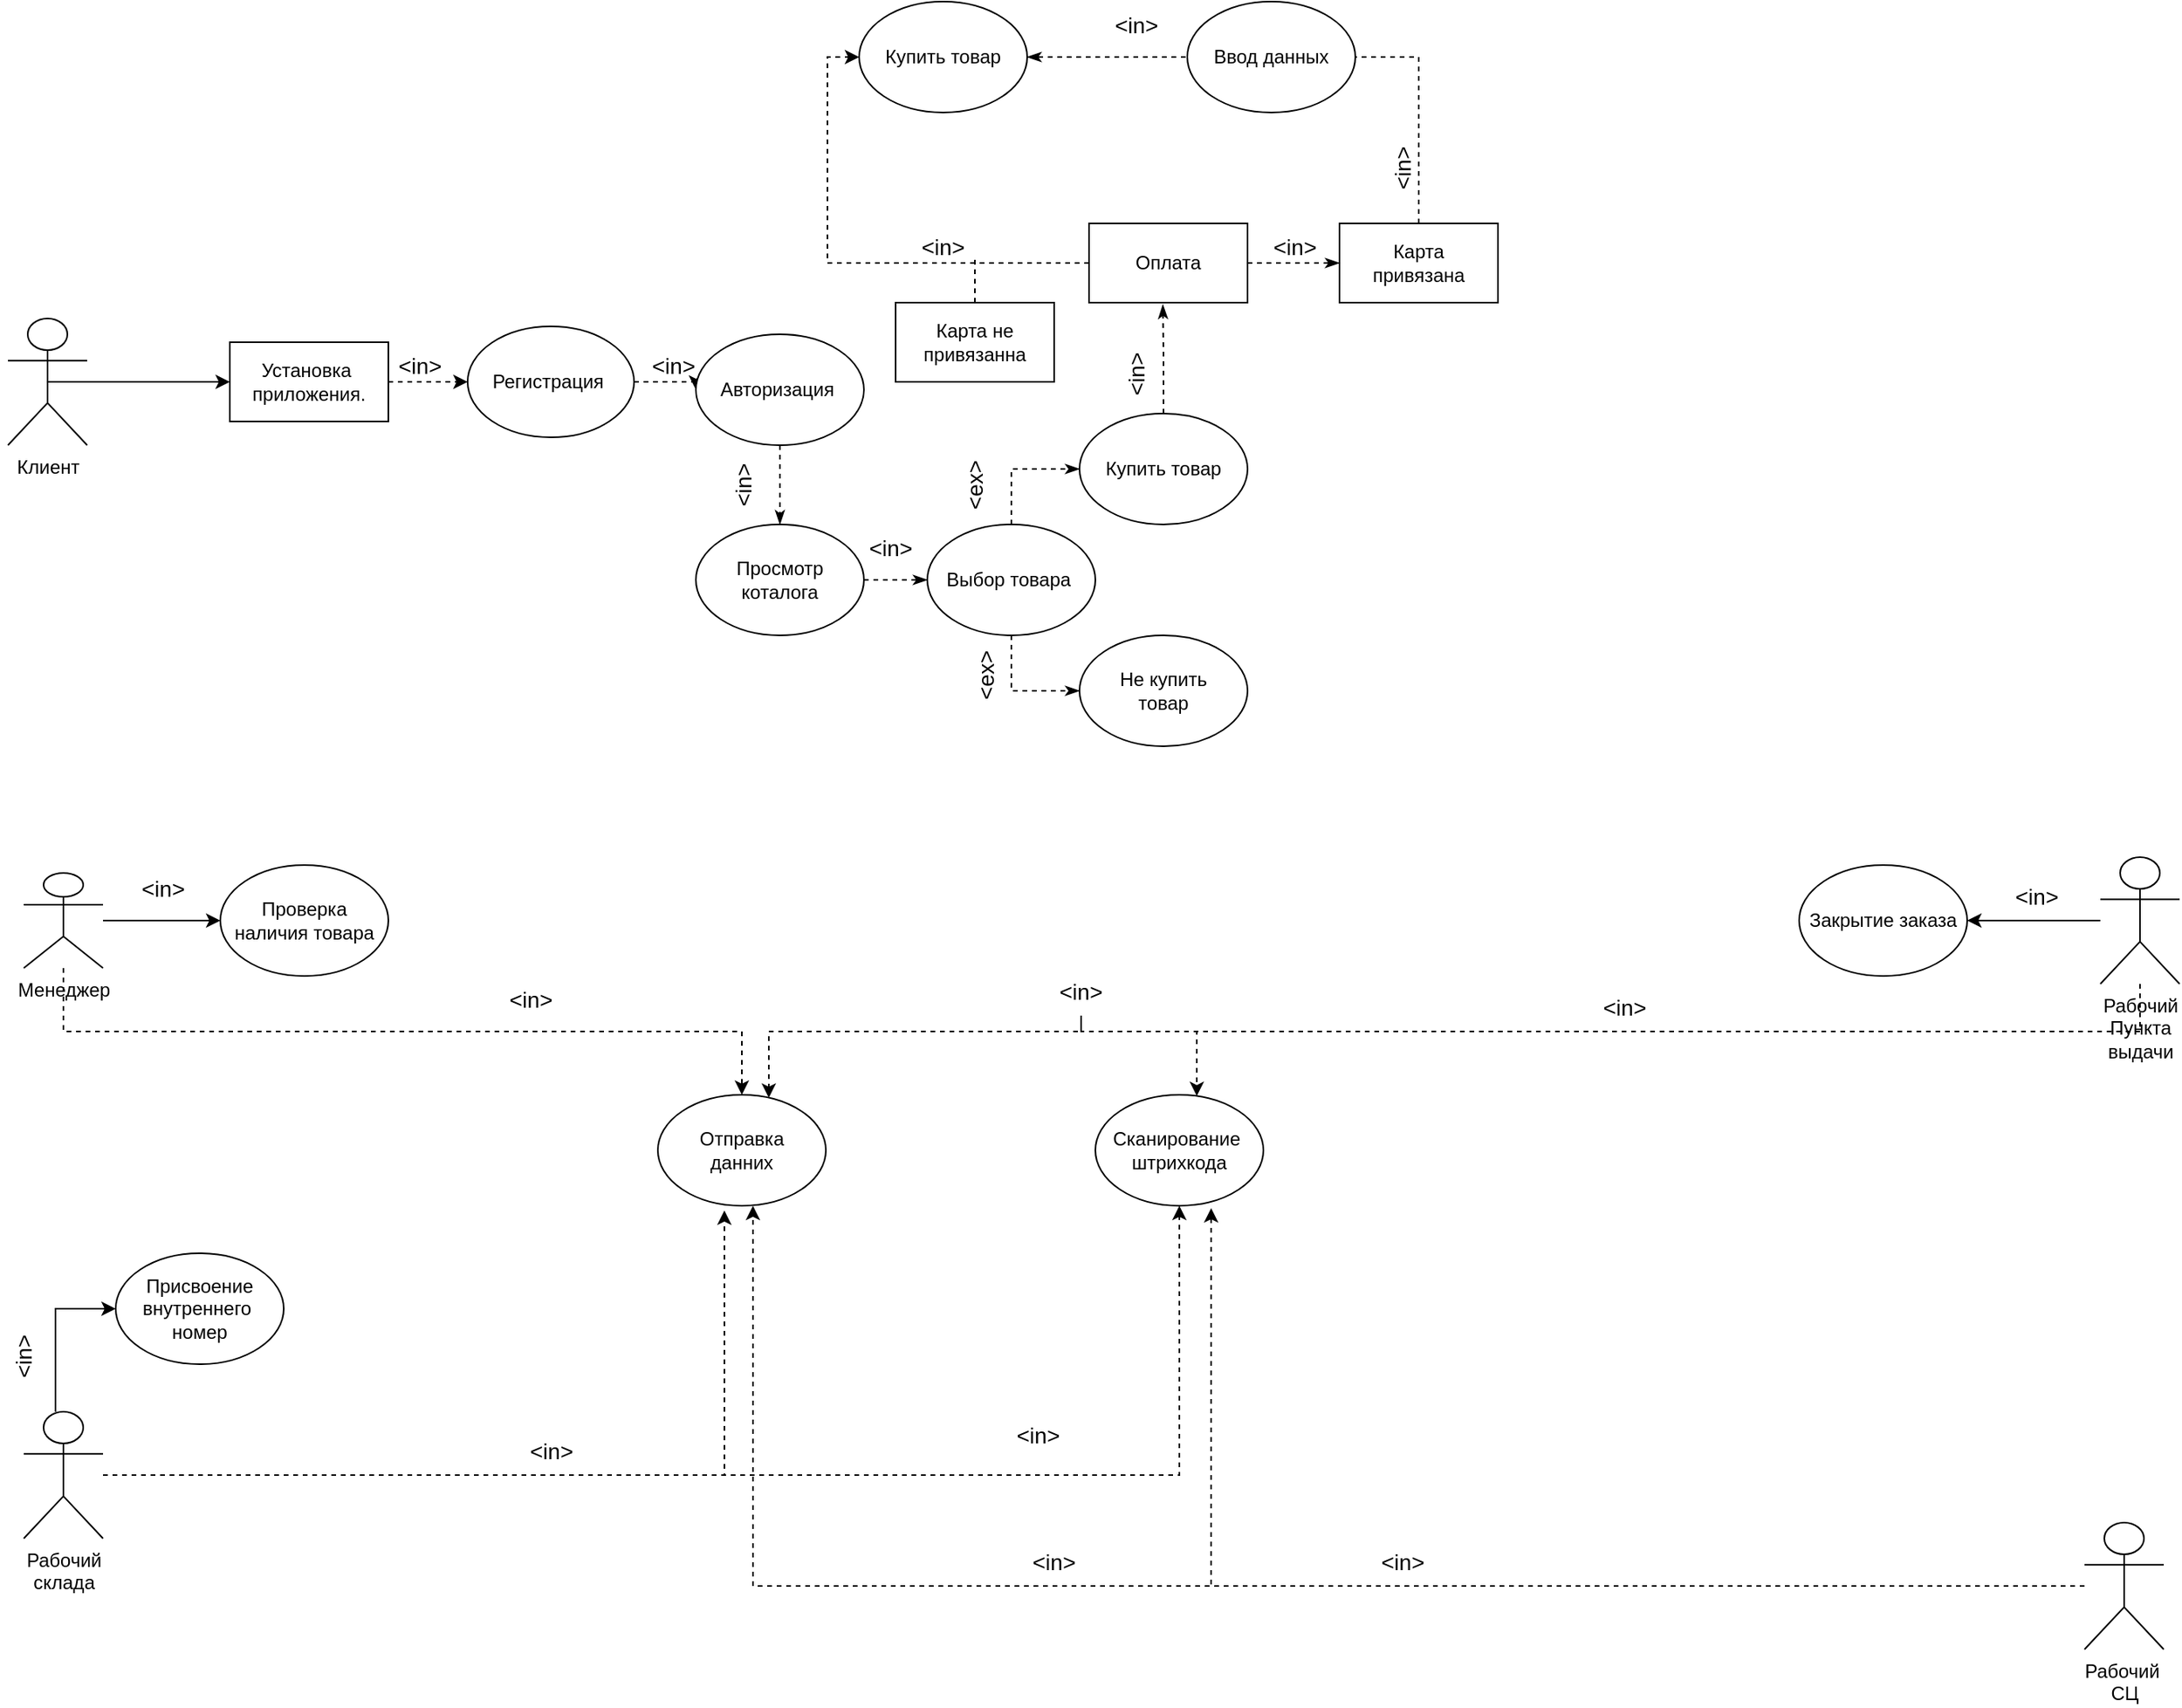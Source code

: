 <mxfile version="20.5.1" type="device"><diagram id="Vcgb1b0wzYb2IgKRUXfo" name="Страница 1"><mxGraphModel dx="1354" dy="778" grid="1" gridSize="10" guides="1" tooltips="1" connect="1" arrows="1" fold="1" page="1" pageScale="1" pageWidth="827" pageHeight="1169" math="0" shadow="0"><root><mxCell id="0"/><mxCell id="1" parent="0"/><mxCell id="lPIwgzD2hlyKlDtllV1P-38" style="edgeStyle=orthogonalEdgeStyle;rounded=0;orthogonalLoop=1;jettySize=auto;html=1;exitX=0.5;exitY=0.5;exitDx=0;exitDy=0;exitPerimeter=0;entryX=0;entryY=0.5;entryDx=0;entryDy=0;endArrow=classic;endFill=1;" edge="1" parent="1" source="lPIwgzD2hlyKlDtllV1P-39" target="lPIwgzD2hlyKlDtllV1P-43"><mxGeometry relative="1" as="geometry"/></mxCell><mxCell id="lPIwgzD2hlyKlDtllV1P-39" value="Клиент" style="shape=umlActor;verticalLabelPosition=bottom;verticalAlign=top;html=1;outlineConnect=0;" vertex="1" parent="1"><mxGeometry x="240" y="880" width="50" height="80" as="geometry"/></mxCell><mxCell id="lPIwgzD2hlyKlDtllV1P-40" style="edgeStyle=orthogonalEdgeStyle;rounded=0;orthogonalLoop=1;jettySize=auto;html=1;exitX=1;exitY=0.5;exitDx=0;exitDy=0;entryX=0;entryY=0.5;entryDx=0;entryDy=0;dashed=1;" edge="1" parent="1" source="lPIwgzD2hlyKlDtllV1P-41" target="lPIwgzD2hlyKlDtllV1P-45"><mxGeometry relative="1" as="geometry"/></mxCell><mxCell id="lPIwgzD2hlyKlDtllV1P-41" value="Регистрация&amp;nbsp;" style="ellipse;whiteSpace=wrap;html=1;" vertex="1" parent="1"><mxGeometry x="530" y="885" width="105" height="70" as="geometry"/></mxCell><mxCell id="lPIwgzD2hlyKlDtllV1P-42" style="edgeStyle=orthogonalEdgeStyle;rounded=0;orthogonalLoop=1;jettySize=auto;html=1;exitX=1;exitY=0.5;exitDx=0;exitDy=0;entryX=0;entryY=0.5;entryDx=0;entryDy=0;dashed=1;" edge="1" parent="1" source="lPIwgzD2hlyKlDtllV1P-43" target="lPIwgzD2hlyKlDtllV1P-41"><mxGeometry relative="1" as="geometry"/></mxCell><mxCell id="lPIwgzD2hlyKlDtllV1P-43" value="Установка&amp;nbsp;&lt;br&gt;&lt;font&gt;приложения.&lt;/font&gt;" style="rounded=0;whiteSpace=wrap;html=1;" vertex="1" parent="1"><mxGeometry x="380" y="895" width="100" height="50" as="geometry"/></mxCell><mxCell id="lPIwgzD2hlyKlDtllV1P-44" value="" style="edgeStyle=orthogonalEdgeStyle;rounded=0;orthogonalLoop=1;jettySize=auto;html=1;dashed=1;startArrow=none;startFill=0;endArrow=classicThin;endFill=1;" edge="1" parent="1" source="lPIwgzD2hlyKlDtllV1P-45" target="lPIwgzD2hlyKlDtllV1P-50"><mxGeometry relative="1" as="geometry"/></mxCell><mxCell id="lPIwgzD2hlyKlDtllV1P-45" value="Авторизация&amp;nbsp;" style="ellipse;whiteSpace=wrap;html=1;" vertex="1" parent="1"><mxGeometry x="674" y="890" width="106" height="70" as="geometry"/></mxCell><mxCell id="lPIwgzD2hlyKlDtllV1P-46" value="&amp;lt;in&amp;gt;" style="text;html=1;strokeColor=none;fillColor=none;align=center;verticalAlign=middle;whiteSpace=wrap;rounded=0;fontSize=14;" vertex="1" parent="1"><mxGeometry x="470" y="895" width="60" height="30" as="geometry"/></mxCell><mxCell id="lPIwgzD2hlyKlDtllV1P-47" value="&amp;lt;in&amp;gt;" style="text;html=1;strokeColor=none;fillColor=none;align=center;verticalAlign=middle;whiteSpace=wrap;rounded=0;fontSize=14;" vertex="1" parent="1"><mxGeometry x="630" y="895" width="60" height="30" as="geometry"/></mxCell><mxCell id="lPIwgzD2hlyKlDtllV1P-48" value="&amp;lt;in&amp;gt;" style="text;html=1;strokeColor=none;fillColor=none;align=center;verticalAlign=middle;whiteSpace=wrap;rounded=0;fontSize=14;rotation=-90;" vertex="1" parent="1"><mxGeometry x="674" y="970" width="60" height="30" as="geometry"/></mxCell><mxCell id="lPIwgzD2hlyKlDtllV1P-49" value="" style="edgeStyle=orthogonalEdgeStyle;rounded=0;orthogonalLoop=1;jettySize=auto;html=1;dashed=1;startArrow=none;startFill=0;endArrow=classicThin;endFill=1;" edge="1" parent="1" source="lPIwgzD2hlyKlDtllV1P-50" target="lPIwgzD2hlyKlDtllV1P-53"><mxGeometry relative="1" as="geometry"/></mxCell><mxCell id="lPIwgzD2hlyKlDtllV1P-50" value="Просмотр&lt;br&gt;коталога" style="ellipse;whiteSpace=wrap;html=1;" vertex="1" parent="1"><mxGeometry x="674" y="1010" width="106" height="70" as="geometry"/></mxCell><mxCell id="lPIwgzD2hlyKlDtllV1P-51" style="edgeStyle=orthogonalEdgeStyle;rounded=0;orthogonalLoop=1;jettySize=auto;html=1;entryX=0;entryY=0.5;entryDx=0;entryDy=0;dashed=1;startArrow=none;startFill=0;endArrow=classicThin;endFill=1;" edge="1" parent="1" source="lPIwgzD2hlyKlDtllV1P-53" target="lPIwgzD2hlyKlDtllV1P-56"><mxGeometry relative="1" as="geometry"/></mxCell><mxCell id="lPIwgzD2hlyKlDtllV1P-52" style="edgeStyle=orthogonalEdgeStyle;rounded=0;orthogonalLoop=1;jettySize=auto;html=1;entryX=0;entryY=0.5;entryDx=0;entryDy=0;dashed=1;startArrow=none;startFill=0;endArrow=classicThin;endFill=1;" edge="1" parent="1" source="lPIwgzD2hlyKlDtllV1P-53" target="lPIwgzD2hlyKlDtllV1P-55"><mxGeometry relative="1" as="geometry"/></mxCell><mxCell id="lPIwgzD2hlyKlDtllV1P-53" value="Выбор товара&amp;nbsp;" style="ellipse;whiteSpace=wrap;html=1;" vertex="1" parent="1"><mxGeometry x="820" y="1010" width="106" height="70" as="geometry"/></mxCell><mxCell id="lPIwgzD2hlyKlDtllV1P-54" style="edgeStyle=orthogonalEdgeStyle;rounded=0;orthogonalLoop=1;jettySize=auto;html=1;entryX=0.466;entryY=1.025;entryDx=0;entryDy=0;entryPerimeter=0;dashed=1;startArrow=none;startFill=0;endArrow=classicThin;endFill=1;" edge="1" parent="1" source="lPIwgzD2hlyKlDtllV1P-55" target="lPIwgzD2hlyKlDtllV1P-59"><mxGeometry relative="1" as="geometry"/></mxCell><mxCell id="lPIwgzD2hlyKlDtllV1P-55" value="Купить товар" style="ellipse;whiteSpace=wrap;html=1;" vertex="1" parent="1"><mxGeometry x="916" y="940" width="106" height="70" as="geometry"/></mxCell><mxCell id="lPIwgzD2hlyKlDtllV1P-56" value="Не купить&lt;br&gt;товар" style="ellipse;whiteSpace=wrap;html=1;" vertex="1" parent="1"><mxGeometry x="916" y="1080" width="106" height="70" as="geometry"/></mxCell><mxCell id="lPIwgzD2hlyKlDtllV1P-57" style="edgeStyle=orthogonalEdgeStyle;rounded=0;orthogonalLoop=1;jettySize=auto;html=1;entryX=0;entryY=0.5;entryDx=0;entryDy=0;dashed=1;" edge="1" parent="1" source="lPIwgzD2hlyKlDtllV1P-59" target="lPIwgzD2hlyKlDtllV1P-66"><mxGeometry relative="1" as="geometry"><mxPoint x="741.0" y="845" as="targetPoint"/></mxGeometry></mxCell><mxCell id="lPIwgzD2hlyKlDtllV1P-58" value="" style="edgeStyle=orthogonalEdgeStyle;rounded=0;orthogonalLoop=1;jettySize=auto;html=1;dashed=1;startArrow=none;startFill=0;endArrow=classicThin;endFill=1;" edge="1" parent="1" source="lPIwgzD2hlyKlDtllV1P-59" target="lPIwgzD2hlyKlDtllV1P-61"><mxGeometry relative="1" as="geometry"/></mxCell><mxCell id="lPIwgzD2hlyKlDtllV1P-59" value="Оплата" style="rounded=0;whiteSpace=wrap;html=1;" vertex="1" parent="1"><mxGeometry x="922" y="820" width="100" height="50" as="geometry"/></mxCell><mxCell id="lPIwgzD2hlyKlDtllV1P-60" style="edgeStyle=orthogonalEdgeStyle;rounded=0;orthogonalLoop=1;jettySize=auto;html=1;entryX=1;entryY=0.5;entryDx=0;entryDy=0;dashed=1;startArrow=none;startFill=0;endArrow=classicThin;endFill=1;" edge="1" parent="1" source="lPIwgzD2hlyKlDtllV1P-61" target="lPIwgzD2hlyKlDtllV1P-66"><mxGeometry relative="1" as="geometry"><Array as="points"><mxPoint x="1130" y="715"/></Array></mxGeometry></mxCell><mxCell id="lPIwgzD2hlyKlDtllV1P-61" value="Карта&lt;br&gt;привязана" style="rounded=0;whiteSpace=wrap;html=1;" vertex="1" parent="1"><mxGeometry x="1080" y="820" width="100" height="50" as="geometry"/></mxCell><mxCell id="lPIwgzD2hlyKlDtllV1P-62" style="edgeStyle=orthogonalEdgeStyle;rounded=0;orthogonalLoop=1;jettySize=auto;html=1;dashed=1;startArrow=none;startFill=0;endArrow=none;endFill=0;" edge="1" parent="1" source="lPIwgzD2hlyKlDtllV1P-63"><mxGeometry relative="1" as="geometry"><mxPoint x="850" y="840" as="targetPoint"/></mxGeometry></mxCell><mxCell id="lPIwgzD2hlyKlDtllV1P-63" value="Карта не&lt;br&gt;привязанна" style="rounded=0;whiteSpace=wrap;html=1;" vertex="1" parent="1"><mxGeometry x="800" y="870" width="100" height="50" as="geometry"/></mxCell><mxCell id="lPIwgzD2hlyKlDtllV1P-66" value="Купить товар" style="ellipse;whiteSpace=wrap;html=1;" vertex="1" parent="1"><mxGeometry x="777" y="680" width="106" height="70" as="geometry"/></mxCell><mxCell id="lPIwgzD2hlyKlDtllV1P-77" value="" style="edgeStyle=orthogonalEdgeStyle;rounded=0;orthogonalLoop=1;jettySize=auto;html=1;" edge="1" parent="1" source="lPIwgzD2hlyKlDtllV1P-67" target="lPIwgzD2hlyKlDtllV1P-75"><mxGeometry relative="1" as="geometry"/></mxCell><mxCell id="lPIwgzD2hlyKlDtllV1P-83" style="edgeStyle=orthogonalEdgeStyle;rounded=0;orthogonalLoop=1;jettySize=auto;html=1;entryX=0.5;entryY=0;entryDx=0;entryDy=0;dashed=1;" edge="1" parent="1" source="lPIwgzD2hlyKlDtllV1P-67" target="lPIwgzD2hlyKlDtllV1P-71"><mxGeometry relative="1" as="geometry"><Array as="points"><mxPoint x="275" y="1330"/><mxPoint x="703" y="1330"/></Array></mxGeometry></mxCell><mxCell id="lPIwgzD2hlyKlDtllV1P-67" value="Менеджер" style="shape=umlActor;verticalLabelPosition=bottom;verticalAlign=top;html=1;outlineConnect=0;" vertex="1" parent="1"><mxGeometry x="250" y="1230" width="50" height="60" as="geometry"/></mxCell><mxCell id="lPIwgzD2hlyKlDtllV1P-76" value="" style="edgeStyle=orthogonalEdgeStyle;rounded=0;orthogonalLoop=1;jettySize=auto;html=1;" edge="1" parent="1" source="lPIwgzD2hlyKlDtllV1P-68" target="lPIwgzD2hlyKlDtllV1P-74"><mxGeometry relative="1" as="geometry"/></mxCell><mxCell id="lPIwgzD2hlyKlDtllV1P-82" style="edgeStyle=orthogonalEdgeStyle;rounded=0;orthogonalLoop=1;jettySize=auto;html=1;dashed=1;startArrow=none;" edge="1" parent="1" source="lPIwgzD2hlyKlDtllV1P-104" target="lPIwgzD2hlyKlDtllV1P-71"><mxGeometry relative="1" as="geometry"><Array as="points"><mxPoint x="720" y="1330"/></Array></mxGeometry></mxCell><mxCell id="lPIwgzD2hlyKlDtllV1P-84" style="edgeStyle=orthogonalEdgeStyle;rounded=0;orthogonalLoop=1;jettySize=auto;html=1;dashed=1;" edge="1" parent="1" source="lPIwgzD2hlyKlDtllV1P-68" target="lPIwgzD2hlyKlDtllV1P-72"><mxGeometry relative="1" as="geometry"><Array as="points"><mxPoint x="1585" y="1330"/><mxPoint x="990" y="1330"/></Array></mxGeometry></mxCell><mxCell id="lPIwgzD2hlyKlDtllV1P-68" value="Рабочий&lt;br&gt;Пункта&lt;br&gt;выдачи" style="shape=umlActor;verticalLabelPosition=bottom;verticalAlign=top;html=1;outlineConnect=0;" vertex="1" parent="1"><mxGeometry x="1560" y="1220" width="50" height="80" as="geometry"/></mxCell><mxCell id="lPIwgzD2hlyKlDtllV1P-88" style="edgeStyle=orthogonalEdgeStyle;rounded=0;orthogonalLoop=1;jettySize=auto;html=1;entryX=0.689;entryY=1.022;entryDx=0;entryDy=0;entryPerimeter=0;dashed=1;" edge="1" parent="1" source="lPIwgzD2hlyKlDtllV1P-69" target="lPIwgzD2hlyKlDtllV1P-72"><mxGeometry relative="1" as="geometry"/></mxCell><mxCell id="lPIwgzD2hlyKlDtllV1P-89" style="edgeStyle=orthogonalEdgeStyle;rounded=0;orthogonalLoop=1;jettySize=auto;html=1;entryX=0.566;entryY=1;entryDx=0;entryDy=0;entryPerimeter=0;dashed=1;" edge="1" parent="1" source="lPIwgzD2hlyKlDtllV1P-69" target="lPIwgzD2hlyKlDtllV1P-71"><mxGeometry relative="1" as="geometry"/></mxCell><mxCell id="lPIwgzD2hlyKlDtllV1P-69" value="Рабочий&amp;nbsp;&lt;br&gt;СЦ" style="shape=umlActor;verticalLabelPosition=bottom;verticalAlign=top;html=1;outlineConnect=0;" vertex="1" parent="1"><mxGeometry x="1550" y="1640" width="50" height="80" as="geometry"/></mxCell><mxCell id="lPIwgzD2hlyKlDtllV1P-86" style="edgeStyle=orthogonalEdgeStyle;rounded=0;orthogonalLoop=1;jettySize=auto;html=1;entryX=0.5;entryY=1;entryDx=0;entryDy=0;dashed=1;" edge="1" parent="1" source="lPIwgzD2hlyKlDtllV1P-70" target="lPIwgzD2hlyKlDtllV1P-72"><mxGeometry relative="1" as="geometry"/></mxCell><mxCell id="lPIwgzD2hlyKlDtllV1P-90" style="edgeStyle=orthogonalEdgeStyle;rounded=0;orthogonalLoop=1;jettySize=auto;html=1;entryX=0.396;entryY=1.043;entryDx=0;entryDy=0;entryPerimeter=0;dashed=1;" edge="1" parent="1" source="lPIwgzD2hlyKlDtllV1P-70" target="lPIwgzD2hlyKlDtllV1P-71"><mxGeometry relative="1" as="geometry"/></mxCell><mxCell id="lPIwgzD2hlyKlDtllV1P-93" style="edgeStyle=orthogonalEdgeStyle;rounded=0;orthogonalLoop=1;jettySize=auto;html=1;entryX=0;entryY=0.5;entryDx=0;entryDy=0;" edge="1" parent="1" source="lPIwgzD2hlyKlDtllV1P-70" target="lPIwgzD2hlyKlDtllV1P-91"><mxGeometry relative="1" as="geometry"><mxPoint x="275" y="1520" as="targetPoint"/><Array as="points"><mxPoint x="270" y="1505"/></Array></mxGeometry></mxCell><mxCell id="lPIwgzD2hlyKlDtllV1P-70" value="Рабочий&lt;br&gt;склада" style="shape=umlActor;verticalLabelPosition=bottom;verticalAlign=top;html=1;outlineConnect=0;" vertex="1" parent="1"><mxGeometry x="250" y="1570" width="50" height="80" as="geometry"/></mxCell><mxCell id="lPIwgzD2hlyKlDtllV1P-71" value="Отправка&lt;br&gt;данних" style="ellipse;whiteSpace=wrap;html=1;" vertex="1" parent="1"><mxGeometry x="650" y="1370" width="106" height="70" as="geometry"/></mxCell><mxCell id="lPIwgzD2hlyKlDtllV1P-72" value="Сканирование&amp;nbsp;&lt;br&gt;штрихкода" style="ellipse;whiteSpace=wrap;html=1;" vertex="1" parent="1"><mxGeometry x="926" y="1370" width="106" height="70" as="geometry"/></mxCell><mxCell id="lPIwgzD2hlyKlDtllV1P-74" value="Закрытие заказа" style="ellipse;whiteSpace=wrap;html=1;" vertex="1" parent="1"><mxGeometry x="1370" y="1225" width="106" height="70" as="geometry"/></mxCell><mxCell id="lPIwgzD2hlyKlDtllV1P-75" value="Проверка&lt;br&gt;наличия товара" style="ellipse;whiteSpace=wrap;html=1;" vertex="1" parent="1"><mxGeometry x="374" y="1225" width="106" height="70" as="geometry"/></mxCell><mxCell id="lPIwgzD2hlyKlDtllV1P-91" value="Присвоение&lt;br&gt;внутреннего&amp;nbsp;&lt;br&gt;номер" style="ellipse;whiteSpace=wrap;html=1;" vertex="1" parent="1"><mxGeometry x="308" y="1470" width="106" height="70" as="geometry"/></mxCell><mxCell id="lPIwgzD2hlyKlDtllV1P-94" value="&amp;lt;in&amp;gt;" style="text;html=1;strokeColor=none;fillColor=none;align=center;verticalAlign=middle;whiteSpace=wrap;rounded=0;fontSize=14;rotation=0;" vertex="1" parent="1"><mxGeometry x="767" y="1010" width="60" height="30" as="geometry"/></mxCell><mxCell id="lPIwgzD2hlyKlDtllV1P-95" value="&amp;lt;ex&amp;gt;" style="text;html=1;strokeColor=none;fillColor=none;align=center;verticalAlign=middle;whiteSpace=wrap;rounded=0;fontSize=14;rotation=-90;" vertex="1" parent="1"><mxGeometry x="820" y="970" width="60" height="30" as="geometry"/></mxCell><mxCell id="lPIwgzD2hlyKlDtllV1P-96" value="&amp;lt;ex&amp;gt;" style="text;html=1;strokeColor=none;fillColor=none;align=center;verticalAlign=middle;whiteSpace=wrap;rounded=0;fontSize=14;rotation=-90;" vertex="1" parent="1"><mxGeometry x="827" y="1090" width="60" height="30" as="geometry"/></mxCell><mxCell id="lPIwgzD2hlyKlDtllV1P-97" value="&amp;lt;in&amp;gt;" style="text;html=1;strokeColor=none;fillColor=none;align=center;verticalAlign=middle;whiteSpace=wrap;rounded=0;fontSize=14;rotation=-90;" vertex="1" parent="1"><mxGeometry x="922" y="900" width="60" height="30" as="geometry"/></mxCell><mxCell id="lPIwgzD2hlyKlDtllV1P-98" value="&amp;lt;in&amp;gt;" style="text;html=1;strokeColor=none;fillColor=none;align=center;verticalAlign=middle;whiteSpace=wrap;rounded=0;fontSize=14;rotation=0;" vertex="1" parent="1"><mxGeometry x="800" y="820" width="60" height="30" as="geometry"/></mxCell><mxCell id="lPIwgzD2hlyKlDtllV1P-99" value="&amp;lt;in&amp;gt;" style="text;html=1;strokeColor=none;fillColor=none;align=center;verticalAlign=middle;whiteSpace=wrap;rounded=0;fontSize=14;rotation=-90;" vertex="1" parent="1"><mxGeometry x="1090" y="770" width="60" height="30" as="geometry"/></mxCell><mxCell id="lPIwgzD2hlyKlDtllV1P-100" value="Ввод данных" style="ellipse;whiteSpace=wrap;html=1;" vertex="1" parent="1"><mxGeometry x="984" y="680" width="106" height="70" as="geometry"/></mxCell><mxCell id="lPIwgzD2hlyKlDtllV1P-101" value="&amp;lt;in&amp;gt;" style="text;html=1;strokeColor=none;fillColor=none;align=center;verticalAlign=middle;whiteSpace=wrap;rounded=0;fontSize=14;rotation=0;" vertex="1" parent="1"><mxGeometry x="922" y="680" width="60" height="30" as="geometry"/></mxCell><mxCell id="lPIwgzD2hlyKlDtllV1P-102" value="&amp;lt;in&amp;gt;" style="text;html=1;strokeColor=none;fillColor=none;align=center;verticalAlign=middle;whiteSpace=wrap;rounded=0;fontSize=14;rotation=0;" vertex="1" parent="1"><mxGeometry x="1022" y="820" width="60" height="30" as="geometry"/></mxCell><mxCell id="lPIwgzD2hlyKlDtllV1P-103" value="&amp;lt;in&amp;gt;" style="text;html=1;strokeColor=none;fillColor=none;align=center;verticalAlign=middle;whiteSpace=wrap;rounded=0;fontSize=14;rotation=0;" vertex="1" parent="1"><mxGeometry x="540" y="1295" width="60" height="30" as="geometry"/></mxCell><mxCell id="lPIwgzD2hlyKlDtllV1P-104" value="&amp;lt;in&amp;gt;" style="text;html=1;strokeColor=none;fillColor=none;align=center;verticalAlign=middle;whiteSpace=wrap;rounded=0;fontSize=14;rotation=0;" vertex="1" parent="1"><mxGeometry x="887" y="1290" width="60" height="30" as="geometry"/></mxCell><mxCell id="lPIwgzD2hlyKlDtllV1P-105" value="" style="edgeStyle=orthogonalEdgeStyle;rounded=0;orthogonalLoop=1;jettySize=auto;html=1;dashed=1;endArrow=none;" edge="1" parent="1" source="lPIwgzD2hlyKlDtllV1P-68" target="lPIwgzD2hlyKlDtllV1P-104"><mxGeometry relative="1" as="geometry"><mxPoint x="1585.048" y="1300" as="sourcePoint"/><mxPoint x="720.0" y="1371.849" as="targetPoint"/><Array as="points"><mxPoint x="1585" y="1330"/></Array></mxGeometry></mxCell><mxCell id="lPIwgzD2hlyKlDtllV1P-106" value="&amp;lt;in&amp;gt;" style="text;html=1;strokeColor=none;fillColor=none;align=center;verticalAlign=middle;whiteSpace=wrap;rounded=0;fontSize=14;rotation=0;" vertex="1" parent="1"><mxGeometry x="1090" y="1650" width="60" height="30" as="geometry"/></mxCell><mxCell id="lPIwgzD2hlyKlDtllV1P-107" value="&amp;lt;in&amp;gt;" style="text;html=1;strokeColor=none;fillColor=none;align=center;verticalAlign=middle;whiteSpace=wrap;rounded=0;fontSize=14;rotation=0;" vertex="1" parent="1"><mxGeometry x="870" y="1650" width="60" height="30" as="geometry"/></mxCell><mxCell id="lPIwgzD2hlyKlDtllV1P-109" value="&amp;lt;in&amp;gt;" style="text;html=1;strokeColor=none;fillColor=none;align=center;verticalAlign=middle;whiteSpace=wrap;rounded=0;fontSize=14;rotation=0;" vertex="1" parent="1"><mxGeometry x="860" y="1570" width="60" height="30" as="geometry"/></mxCell><mxCell id="lPIwgzD2hlyKlDtllV1P-110" value="&amp;lt;in&amp;gt;" style="text;html=1;strokeColor=none;fillColor=none;align=center;verticalAlign=middle;whiteSpace=wrap;rounded=0;fontSize=14;rotation=0;" vertex="1" parent="1"><mxGeometry x="552.5" y="1580" width="60" height="30" as="geometry"/></mxCell><mxCell id="lPIwgzD2hlyKlDtllV1P-111" value="&amp;lt;in&amp;gt;" style="text;html=1;strokeColor=none;fillColor=none;align=center;verticalAlign=middle;whiteSpace=wrap;rounded=0;fontSize=14;rotation=-90;" vertex="1" parent="1"><mxGeometry x="220" y="1520" width="60" height="30" as="geometry"/></mxCell><mxCell id="lPIwgzD2hlyKlDtllV1P-112" value="&amp;lt;in&amp;gt;" style="text;html=1;strokeColor=none;fillColor=none;align=center;verticalAlign=middle;whiteSpace=wrap;rounded=0;fontSize=14;rotation=0;" vertex="1" parent="1"><mxGeometry x="308" y="1225" width="60" height="30" as="geometry"/></mxCell><mxCell id="lPIwgzD2hlyKlDtllV1P-113" value="&amp;lt;in&amp;gt;" style="text;html=1;strokeColor=none;fillColor=none;align=center;verticalAlign=middle;whiteSpace=wrap;rounded=0;fontSize=14;rotation=0;" vertex="1" parent="1"><mxGeometry x="1490" y="1230" width="60" height="30" as="geometry"/></mxCell><mxCell id="lPIwgzD2hlyKlDtllV1P-114" value="&amp;lt;in&amp;gt;" style="text;html=1;strokeColor=none;fillColor=none;align=center;verticalAlign=middle;whiteSpace=wrap;rounded=0;fontSize=14;rotation=0;" vertex="1" parent="1"><mxGeometry x="1230" y="1300" width="60" height="30" as="geometry"/></mxCell></root></mxGraphModel></diagram></mxfile>